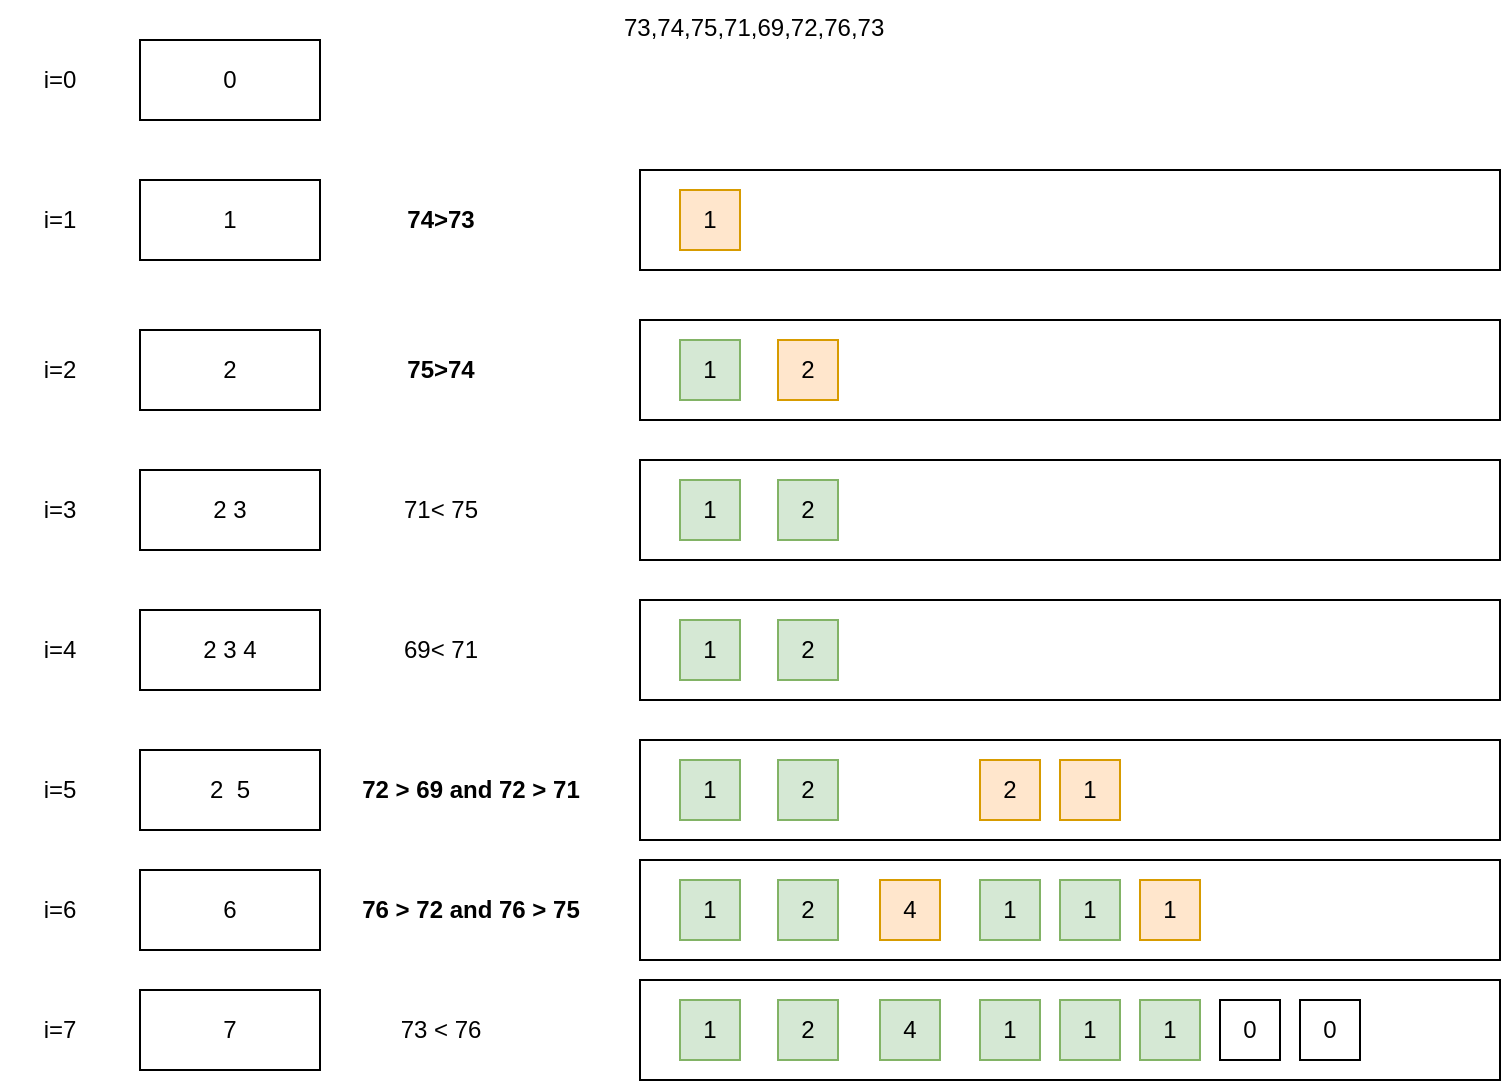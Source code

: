<mxfile version="24.0.7" type="device" pages="4">
  <diagram name="第 1 页" id="1npO-UUE9E84UUphJUcT">
    <mxGraphModel dx="1434" dy="738" grid="1" gridSize="10" guides="1" tooltips="1" connect="1" arrows="1" fold="1" page="1" pageScale="1" pageWidth="827" pageHeight="1169" math="0" shadow="0">
      <root>
        <mxCell id="0" />
        <mxCell id="1" parent="0" />
        <mxCell id="pXhk7eWfz6fIxP6V6oIK-1" value="0" style="rounded=0;whiteSpace=wrap;html=1;" vertex="1" parent="1">
          <mxGeometry x="80" y="150" width="90" height="40" as="geometry" />
        </mxCell>
        <mxCell id="pXhk7eWfz6fIxP6V6oIK-2" value="73,74,75,71,69,72,76,73" style="text;whiteSpace=wrap;" vertex="1" parent="1">
          <mxGeometry x="320" y="130" width="160" height="40" as="geometry" />
        </mxCell>
        <mxCell id="pXhk7eWfz6fIxP6V6oIK-3" value="1" style="rounded=0;whiteSpace=wrap;html=1;" vertex="1" parent="1">
          <mxGeometry x="80" y="220" width="90" height="40" as="geometry" />
        </mxCell>
        <mxCell id="pXhk7eWfz6fIxP6V6oIK-4" value="i=0" style="text;html=1;align=center;verticalAlign=middle;whiteSpace=wrap;rounded=0;" vertex="1" parent="1">
          <mxGeometry x="10" y="155" width="60" height="30" as="geometry" />
        </mxCell>
        <mxCell id="pXhk7eWfz6fIxP6V6oIK-5" value="i=1" style="text;html=1;align=center;verticalAlign=middle;whiteSpace=wrap;rounded=0;" vertex="1" parent="1">
          <mxGeometry x="10" y="225" width="60" height="30" as="geometry" />
        </mxCell>
        <mxCell id="pXhk7eWfz6fIxP6V6oIK-6" value="" style="rounded=0;whiteSpace=wrap;html=1;" vertex="1" parent="1">
          <mxGeometry x="330" y="215" width="430" height="50" as="geometry" />
        </mxCell>
        <mxCell id="pXhk7eWfz6fIxP6V6oIK-7" value="1" style="rounded=0;whiteSpace=wrap;html=1;strokeColor=#d79b00;fillColor=#ffe6cc;" vertex="1" parent="1">
          <mxGeometry x="350" y="225" width="30" height="30" as="geometry" />
        </mxCell>
        <mxCell id="pXhk7eWfz6fIxP6V6oIK-8" value="&lt;b&gt;74&amp;gt;73&lt;/b&gt;" style="text;html=1;align=center;verticalAlign=middle;resizable=0;points=[];autosize=1;strokeColor=none;fillColor=none;" vertex="1" parent="1">
          <mxGeometry x="200" y="225" width="60" height="30" as="geometry" />
        </mxCell>
        <mxCell id="pXhk7eWfz6fIxP6V6oIK-9" value="2" style="rounded=0;whiteSpace=wrap;html=1;" vertex="1" parent="1">
          <mxGeometry x="80" y="295" width="90" height="40" as="geometry" />
        </mxCell>
        <mxCell id="pXhk7eWfz6fIxP6V6oIK-10" value="i=2" style="text;html=1;align=center;verticalAlign=middle;whiteSpace=wrap;rounded=0;" vertex="1" parent="1">
          <mxGeometry x="10" y="300" width="60" height="30" as="geometry" />
        </mxCell>
        <mxCell id="pXhk7eWfz6fIxP6V6oIK-11" value="" style="rounded=0;whiteSpace=wrap;html=1;" vertex="1" parent="1">
          <mxGeometry x="330" y="290" width="430" height="50" as="geometry" />
        </mxCell>
        <mxCell id="pXhk7eWfz6fIxP6V6oIK-12" value="1" style="rounded=0;whiteSpace=wrap;html=1;fillColor=#d5e8d4;strokeColor=#82b366;" vertex="1" parent="1">
          <mxGeometry x="350" y="300" width="30" height="30" as="geometry" />
        </mxCell>
        <mxCell id="pXhk7eWfz6fIxP6V6oIK-13" value="&lt;b&gt;75&amp;gt;74&lt;/b&gt;" style="text;html=1;align=center;verticalAlign=middle;resizable=0;points=[];autosize=1;strokeColor=none;fillColor=none;" vertex="1" parent="1">
          <mxGeometry x="200" y="300" width="60" height="30" as="geometry" />
        </mxCell>
        <mxCell id="pXhk7eWfz6fIxP6V6oIK-14" value="2" style="rounded=0;whiteSpace=wrap;html=1;fillColor=#ffe6cc;strokeColor=#d79b00;" vertex="1" parent="1">
          <mxGeometry x="399" y="300" width="30" height="30" as="geometry" />
        </mxCell>
        <mxCell id="pXhk7eWfz6fIxP6V6oIK-15" value="2 3" style="rounded=0;whiteSpace=wrap;html=1;" vertex="1" parent="1">
          <mxGeometry x="80" y="365" width="90" height="40" as="geometry" />
        </mxCell>
        <mxCell id="pXhk7eWfz6fIxP6V6oIK-16" value="i=3" style="text;html=1;align=center;verticalAlign=middle;whiteSpace=wrap;rounded=0;" vertex="1" parent="1">
          <mxGeometry x="10" y="370" width="60" height="30" as="geometry" />
        </mxCell>
        <mxCell id="pXhk7eWfz6fIxP6V6oIK-17" value="" style="rounded=0;whiteSpace=wrap;html=1;" vertex="1" parent="1">
          <mxGeometry x="330" y="360" width="430" height="50" as="geometry" />
        </mxCell>
        <mxCell id="pXhk7eWfz6fIxP6V6oIK-18" value="1" style="rounded=0;whiteSpace=wrap;html=1;fillColor=#d5e8d4;strokeColor=#82b366;" vertex="1" parent="1">
          <mxGeometry x="350" y="370" width="30" height="30" as="geometry" />
        </mxCell>
        <mxCell id="pXhk7eWfz6fIxP6V6oIK-19" value="71&amp;lt; 75" style="text;html=1;align=center;verticalAlign=middle;resizable=0;points=[];autosize=1;strokeColor=none;fillColor=none;" vertex="1" parent="1">
          <mxGeometry x="200" y="370" width="60" height="30" as="geometry" />
        </mxCell>
        <mxCell id="pXhk7eWfz6fIxP6V6oIK-20" value="2" style="rounded=0;whiteSpace=wrap;html=1;fillColor=#d5e8d4;strokeColor=#82b366;" vertex="1" parent="1">
          <mxGeometry x="399" y="370" width="30" height="30" as="geometry" />
        </mxCell>
        <mxCell id="pXhk7eWfz6fIxP6V6oIK-21" value="2 3 4" style="rounded=0;whiteSpace=wrap;html=1;" vertex="1" parent="1">
          <mxGeometry x="80" y="435" width="90" height="40" as="geometry" />
        </mxCell>
        <mxCell id="pXhk7eWfz6fIxP6V6oIK-22" value="i=4" style="text;html=1;align=center;verticalAlign=middle;whiteSpace=wrap;rounded=0;" vertex="1" parent="1">
          <mxGeometry x="10" y="440" width="60" height="30" as="geometry" />
        </mxCell>
        <mxCell id="pXhk7eWfz6fIxP6V6oIK-23" value="" style="rounded=0;whiteSpace=wrap;html=1;" vertex="1" parent="1">
          <mxGeometry x="330" y="430" width="430" height="50" as="geometry" />
        </mxCell>
        <mxCell id="pXhk7eWfz6fIxP6V6oIK-24" value="1" style="rounded=0;whiteSpace=wrap;html=1;fillColor=#d5e8d4;strokeColor=#82b366;" vertex="1" parent="1">
          <mxGeometry x="350" y="440" width="30" height="30" as="geometry" />
        </mxCell>
        <mxCell id="pXhk7eWfz6fIxP6V6oIK-25" value="69&amp;lt; 71" style="text;html=1;align=center;verticalAlign=middle;resizable=0;points=[];autosize=1;strokeColor=none;fillColor=none;" vertex="1" parent="1">
          <mxGeometry x="200" y="440" width="60" height="30" as="geometry" />
        </mxCell>
        <mxCell id="pXhk7eWfz6fIxP6V6oIK-26" value="2" style="rounded=0;whiteSpace=wrap;html=1;fillColor=#d5e8d4;strokeColor=#82b366;" vertex="1" parent="1">
          <mxGeometry x="399" y="440" width="30" height="30" as="geometry" />
        </mxCell>
        <mxCell id="pXhk7eWfz6fIxP6V6oIK-27" value="2&amp;nbsp; 5" style="rounded=0;whiteSpace=wrap;html=1;" vertex="1" parent="1">
          <mxGeometry x="80" y="505" width="90" height="40" as="geometry" />
        </mxCell>
        <mxCell id="pXhk7eWfz6fIxP6V6oIK-28" value="i=5" style="text;html=1;align=center;verticalAlign=middle;whiteSpace=wrap;rounded=0;" vertex="1" parent="1">
          <mxGeometry x="10" y="510" width="60" height="30" as="geometry" />
        </mxCell>
        <mxCell id="pXhk7eWfz6fIxP6V6oIK-29" value="" style="rounded=0;whiteSpace=wrap;html=1;" vertex="1" parent="1">
          <mxGeometry x="330" y="500" width="430" height="50" as="geometry" />
        </mxCell>
        <mxCell id="pXhk7eWfz6fIxP6V6oIK-30" value="1" style="rounded=0;whiteSpace=wrap;html=1;fillColor=#d5e8d4;strokeColor=#82b366;" vertex="1" parent="1">
          <mxGeometry x="350" y="510" width="30" height="30" as="geometry" />
        </mxCell>
        <mxCell id="pXhk7eWfz6fIxP6V6oIK-31" value="&lt;b&gt;72 &amp;gt; 69 and 72 &amp;gt; 71&lt;/b&gt;" style="text;html=1;align=center;verticalAlign=middle;resizable=0;points=[];autosize=1;strokeColor=none;fillColor=none;" vertex="1" parent="1">
          <mxGeometry x="180" y="510" width="130" height="30" as="geometry" />
        </mxCell>
        <mxCell id="pXhk7eWfz6fIxP6V6oIK-32" value="2" style="rounded=0;whiteSpace=wrap;html=1;fillColor=#d5e8d4;strokeColor=#82b366;" vertex="1" parent="1">
          <mxGeometry x="399" y="510" width="30" height="30" as="geometry" />
        </mxCell>
        <mxCell id="pXhk7eWfz6fIxP6V6oIK-33" value="2" style="rounded=0;whiteSpace=wrap;html=1;fillColor=#ffe6cc;strokeColor=#d79b00;" vertex="1" parent="1">
          <mxGeometry x="500" y="510" width="30" height="30" as="geometry" />
        </mxCell>
        <mxCell id="pXhk7eWfz6fIxP6V6oIK-34" value="6" style="rounded=0;whiteSpace=wrap;html=1;" vertex="1" parent="1">
          <mxGeometry x="80" y="565" width="90" height="40" as="geometry" />
        </mxCell>
        <mxCell id="pXhk7eWfz6fIxP6V6oIK-35" value="i=6" style="text;html=1;align=center;verticalAlign=middle;whiteSpace=wrap;rounded=0;" vertex="1" parent="1">
          <mxGeometry x="10" y="570" width="60" height="30" as="geometry" />
        </mxCell>
        <mxCell id="pXhk7eWfz6fIxP6V6oIK-36" value="" style="rounded=0;whiteSpace=wrap;html=1;" vertex="1" parent="1">
          <mxGeometry x="330" y="560" width="430" height="50" as="geometry" />
        </mxCell>
        <mxCell id="pXhk7eWfz6fIxP6V6oIK-37" value="1" style="rounded=0;whiteSpace=wrap;html=1;fillColor=#d5e8d4;strokeColor=#82b366;" vertex="1" parent="1">
          <mxGeometry x="350" y="570" width="30" height="30" as="geometry" />
        </mxCell>
        <mxCell id="pXhk7eWfz6fIxP6V6oIK-38" value="&lt;b&gt;76 &amp;gt; 72 and 76 &amp;gt; 75&lt;/b&gt;" style="text;html=1;align=center;verticalAlign=middle;resizable=0;points=[];autosize=1;strokeColor=none;fillColor=none;" vertex="1" parent="1">
          <mxGeometry x="180" y="570" width="130" height="30" as="geometry" />
        </mxCell>
        <mxCell id="pXhk7eWfz6fIxP6V6oIK-39" value="2" style="rounded=0;whiteSpace=wrap;html=1;fillColor=#d5e8d4;strokeColor=#82b366;" vertex="1" parent="1">
          <mxGeometry x="399" y="570" width="30" height="30" as="geometry" />
        </mxCell>
        <mxCell id="pXhk7eWfz6fIxP6V6oIK-40" value="1" style="rounded=0;whiteSpace=wrap;html=1;fillColor=#d5e8d4;strokeColor=#82b366;" vertex="1" parent="1">
          <mxGeometry x="500" y="570" width="30" height="30" as="geometry" />
        </mxCell>
        <mxCell id="pXhk7eWfz6fIxP6V6oIK-43" value="1" style="rounded=0;whiteSpace=wrap;html=1;fillColor=#d5e8d4;strokeColor=#82b366;" vertex="1" parent="1">
          <mxGeometry x="540" y="570" width="30" height="30" as="geometry" />
        </mxCell>
        <mxCell id="pXhk7eWfz6fIxP6V6oIK-44" value="7" style="rounded=0;whiteSpace=wrap;html=1;" vertex="1" parent="1">
          <mxGeometry x="80" y="625" width="90" height="40" as="geometry" />
        </mxCell>
        <mxCell id="pXhk7eWfz6fIxP6V6oIK-45" value="i=7" style="text;html=1;align=center;verticalAlign=middle;whiteSpace=wrap;rounded=0;" vertex="1" parent="1">
          <mxGeometry x="10" y="630" width="60" height="30" as="geometry" />
        </mxCell>
        <mxCell id="pXhk7eWfz6fIxP6V6oIK-46" value="" style="rounded=0;whiteSpace=wrap;html=1;" vertex="1" parent="1">
          <mxGeometry x="330" y="620" width="430" height="50" as="geometry" />
        </mxCell>
        <mxCell id="pXhk7eWfz6fIxP6V6oIK-47" value="1" style="rounded=0;whiteSpace=wrap;html=1;fillColor=#d5e8d4;strokeColor=#82b366;" vertex="1" parent="1">
          <mxGeometry x="350" y="630" width="30" height="30" as="geometry" />
        </mxCell>
        <mxCell id="pXhk7eWfz6fIxP6V6oIK-48" value="73 &amp;lt; 76" style="text;html=1;align=center;verticalAlign=middle;resizable=0;points=[];autosize=1;strokeColor=none;fillColor=none;" vertex="1" parent="1">
          <mxGeometry x="200" y="630" width="60" height="30" as="geometry" />
        </mxCell>
        <mxCell id="pXhk7eWfz6fIxP6V6oIK-49" value="2" style="rounded=0;whiteSpace=wrap;html=1;fillColor=#d5e8d4;strokeColor=#82b366;" vertex="1" parent="1">
          <mxGeometry x="399" y="630" width="30" height="30" as="geometry" />
        </mxCell>
        <mxCell id="pXhk7eWfz6fIxP6V6oIK-50" value="1" style="rounded=0;whiteSpace=wrap;html=1;fillColor=#d5e8d4;strokeColor=#82b366;" vertex="1" parent="1">
          <mxGeometry x="500" y="630" width="30" height="30" as="geometry" />
        </mxCell>
        <mxCell id="pXhk7eWfz6fIxP6V6oIK-51" value="1" style="rounded=0;whiteSpace=wrap;html=1;fillColor=#d5e8d4;strokeColor=#82b366;" vertex="1" parent="1">
          <mxGeometry x="540" y="630" width="30" height="30" as="geometry" />
        </mxCell>
        <mxCell id="pXhk7eWfz6fIxP6V6oIK-55" value="4" style="rounded=0;whiteSpace=wrap;html=1;fillColor=#ffe6cc;strokeColor=#d79b00;" vertex="1" parent="1">
          <mxGeometry x="450" y="570" width="30" height="30" as="geometry" />
        </mxCell>
        <mxCell id="pXhk7eWfz6fIxP6V6oIK-56" value="1" style="rounded=0;whiteSpace=wrap;html=1;fillColor=#ffe6cc;strokeColor=#d79b00;" vertex="1" parent="1">
          <mxGeometry x="540" y="510" width="30" height="30" as="geometry" />
        </mxCell>
        <mxCell id="pXhk7eWfz6fIxP6V6oIK-57" value="1" style="rounded=0;whiteSpace=wrap;html=1;fillColor=#ffe6cc;strokeColor=#d79b00;" vertex="1" parent="1">
          <mxGeometry x="580" y="570" width="30" height="30" as="geometry" />
        </mxCell>
        <mxCell id="pXhk7eWfz6fIxP6V6oIK-58" value="4" style="rounded=0;whiteSpace=wrap;html=1;fillColor=#d5e8d4;strokeColor=#82b366;" vertex="1" parent="1">
          <mxGeometry x="450" y="630" width="30" height="30" as="geometry" />
        </mxCell>
        <mxCell id="pXhk7eWfz6fIxP6V6oIK-59" value="1" style="rounded=0;whiteSpace=wrap;html=1;fillColor=#d5e8d4;strokeColor=#82b366;" vertex="1" parent="1">
          <mxGeometry x="580" y="630" width="30" height="30" as="geometry" />
        </mxCell>
        <mxCell id="pXhk7eWfz6fIxP6V6oIK-60" value="0" style="rounded=0;whiteSpace=wrap;html=1;" vertex="1" parent="1">
          <mxGeometry x="620" y="630" width="30" height="30" as="geometry" />
        </mxCell>
        <mxCell id="pXhk7eWfz6fIxP6V6oIK-61" value="0" style="rounded=0;whiteSpace=wrap;html=1;" vertex="1" parent="1">
          <mxGeometry x="660" y="630" width="30" height="30" as="geometry" />
        </mxCell>
      </root>
    </mxGraphModel>
  </diagram>
  <diagram id="UtVsxa-9ibbc0FkFccrn" name="第 2 页">
    <mxGraphModel dx="1434" dy="738" grid="1" gridSize="10" guides="1" tooltips="1" connect="1" arrows="1" fold="1" page="1" pageScale="1" pageWidth="827" pageHeight="1169" math="0" shadow="0">
      <root>
        <mxCell id="0" />
        <mxCell id="1" parent="0" />
        <mxCell id="Ik0uYnmVQDTNwW5NJ2IZ-1" value="0" style="rounded=0;whiteSpace=wrap;html=1;" vertex="1" parent="1">
          <mxGeometry x="80" y="170" width="90" height="40" as="geometry" />
        </mxCell>
        <mxCell id="Ik0uYnmVQDTNwW5NJ2IZ-2" value="0,1,0,2,1,0,1,3,2,1,2,1" style="text;whiteSpace=wrap;" vertex="1" parent="1">
          <mxGeometry x="190" y="100" width="160" height="40" as="geometry" />
        </mxCell>
        <mxCell id="Ik0uYnmVQDTNwW5NJ2IZ-3" value="1" style="rounded=0;whiteSpace=wrap;html=1;" vertex="1" parent="1">
          <mxGeometry x="80" y="230" width="90" height="40" as="geometry" />
        </mxCell>
        <mxCell id="Ik0uYnmVQDTNwW5NJ2IZ-7" value="1 2" style="rounded=0;whiteSpace=wrap;html=1;" vertex="1" parent="1">
          <mxGeometry x="80" y="295" width="90" height="40" as="geometry" />
        </mxCell>
        <mxCell id="Ik0uYnmVQDTNwW5NJ2IZ-71" style="edgeStyle=orthogonalEdgeStyle;rounded=0;orthogonalLoop=1;jettySize=auto;html=1;exitX=1;exitY=0.5;exitDx=0;exitDy=0;entryX=0;entryY=0.5;entryDx=0;entryDy=0;" edge="1" parent="1" source="Ik0uYnmVQDTNwW5NJ2IZ-12" target="Ik0uYnmVQDTNwW5NJ2IZ-61">
          <mxGeometry relative="1" as="geometry" />
        </mxCell>
        <mxCell id="Ik0uYnmVQDTNwW5NJ2IZ-12" value="1 2 3" style="rounded=0;whiteSpace=wrap;html=1;fillColor=#ffe6cc;strokeColor=#d79b00;" vertex="1" parent="1">
          <mxGeometry x="80" y="365" width="90" height="40" as="geometry" />
        </mxCell>
        <mxCell id="Ik0uYnmVQDTNwW5NJ2IZ-72" style="edgeStyle=orthogonalEdgeStyle;rounded=0;orthogonalLoop=1;jettySize=auto;html=1;exitX=1;exitY=0.5;exitDx=0;exitDy=0;" edge="1" parent="1" source="Ik0uYnmVQDTNwW5NJ2IZ-17" target="Ik0uYnmVQDTNwW5NJ2IZ-62">
          <mxGeometry relative="1" as="geometry" />
        </mxCell>
        <mxCell id="Ik0uYnmVQDTNwW5NJ2IZ-17" value="4 5 6&amp;nbsp;" style="rounded=0;whiteSpace=wrap;html=1;fillColor=#ffe6cc;strokeColor=#d79b00;" vertex="1" parent="1">
          <mxGeometry x="80" y="435" width="90" height="40" as="geometry" />
        </mxCell>
        <mxCell id="Ik0uYnmVQDTNwW5NJ2IZ-74" style="edgeStyle=orthogonalEdgeStyle;rounded=0;orthogonalLoop=1;jettySize=auto;html=1;exitX=1;exitY=0.5;exitDx=0;exitDy=0;entryX=0;entryY=0.5;entryDx=0;entryDy=0;" edge="1" parent="1" source="Ik0uYnmVQDTNwW5NJ2IZ-22" target="Ik0uYnmVQDTNwW5NJ2IZ-64">
          <mxGeometry relative="1" as="geometry" />
        </mxCell>
        <mxCell id="Ik0uYnmVQDTNwW5NJ2IZ-22" value="4 5 7&amp;nbsp;" style="rounded=0;whiteSpace=wrap;html=1;fillColor=#ffe6cc;strokeColor=#d79b00;" vertex="1" parent="1">
          <mxGeometry x="80" y="505" width="90" height="40" as="geometry" />
        </mxCell>
        <mxCell id="Ik0uYnmVQDTNwW5NJ2IZ-28" value="8" style="rounded=0;whiteSpace=wrap;html=1;" vertex="1" parent="1">
          <mxGeometry x="80" y="565" width="90" height="40" as="geometry" />
        </mxCell>
        <mxCell id="Ik0uYnmVQDTNwW5NJ2IZ-49" value="0" style="text;html=1;align=center;verticalAlign=middle;whiteSpace=wrap;rounded=0;strokeColor=default;" vertex="1" parent="1">
          <mxGeometry x="414" y="170" width="60" height="30" as="geometry" />
        </mxCell>
        <mxCell id="Ik0uYnmVQDTNwW5NJ2IZ-50" value="0" style="text;html=1;align=center;verticalAlign=middle;whiteSpace=wrap;rounded=0;strokeColor=default;" vertex="1" parent="1">
          <mxGeometry x="414" y="235" width="60" height="30" as="geometry" />
        </mxCell>
        <mxCell id="Ik0uYnmVQDTNwW5NJ2IZ-51" value="0" style="text;html=1;align=center;verticalAlign=middle;whiteSpace=wrap;rounded=0;" vertex="1" parent="1">
          <mxGeometry x="10" y="175" width="60" height="30" as="geometry" />
        </mxCell>
        <mxCell id="Ik0uYnmVQDTNwW5NJ2IZ-52" value="1" style="text;html=1;align=center;verticalAlign=middle;whiteSpace=wrap;rounded=0;" vertex="1" parent="1">
          <mxGeometry x="10" y="235" width="60" height="30" as="geometry" />
        </mxCell>
        <mxCell id="Ik0uYnmVQDTNwW5NJ2IZ-53" value="2" style="text;html=1;align=center;verticalAlign=middle;whiteSpace=wrap;rounded=0;" vertex="1" parent="1">
          <mxGeometry x="10" y="300" width="60" height="30" as="geometry" />
        </mxCell>
        <mxCell id="Ik0uYnmVQDTNwW5NJ2IZ-54" value="3" style="text;html=1;align=center;verticalAlign=middle;whiteSpace=wrap;rounded=0;" vertex="1" parent="1">
          <mxGeometry x="10" y="370" width="60" height="30" as="geometry" />
        </mxCell>
        <mxCell id="Ik0uYnmVQDTNwW5NJ2IZ-55" value="4-7" style="text;html=1;align=center;verticalAlign=middle;whiteSpace=wrap;rounded=0;" vertex="1" parent="1">
          <mxGeometry x="10" y="440" width="60" height="30" as="geometry" />
        </mxCell>
        <mxCell id="Ik0uYnmVQDTNwW5NJ2IZ-56" value="8" style="text;html=1;align=center;verticalAlign=middle;whiteSpace=wrap;rounded=0;" vertex="1" parent="1">
          <mxGeometry x="10" y="510" width="60" height="30" as="geometry" />
        </mxCell>
        <mxCell id="Ik0uYnmVQDTNwW5NJ2IZ-57" value="9-10" style="text;html=1;align=center;verticalAlign=middle;whiteSpace=wrap;rounded=0;" vertex="1" parent="1">
          <mxGeometry x="10" y="570" width="60" height="30" as="geometry" />
        </mxCell>
        <mxCell id="Ik0uYnmVQDTNwW5NJ2IZ-58" value="11" style="text;html=1;align=center;verticalAlign=middle;whiteSpace=wrap;rounded=0;" vertex="1" parent="1">
          <mxGeometry x="10" y="630" width="60" height="30" as="geometry" />
        </mxCell>
        <mxCell id="Ik0uYnmVQDTNwW5NJ2IZ-59" value="1" style="text;html=1;align=center;verticalAlign=middle;whiteSpace=wrap;rounded=0;strokeColor=default;" vertex="1" parent="1">
          <mxGeometry x="414" y="370" width="60" height="30" as="geometry" />
        </mxCell>
        <mxCell id="Ik0uYnmVQDTNwW5NJ2IZ-61" value="4" style="rounded=0;whiteSpace=wrap;html=1;fillColor=#d5e8d4;strokeColor=#82b366;" vertex="1" parent="1">
          <mxGeometry x="200" y="365" width="90" height="40" as="geometry" />
        </mxCell>
        <mxCell id="Ik0uYnmVQDTNwW5NJ2IZ-62" value="4 5 7" style="rounded=0;whiteSpace=wrap;html=1;fillColor=#d5e8d4;strokeColor=#82b366;" vertex="1" parent="1">
          <mxGeometry x="200" y="435" width="90" height="40" as="geometry" />
        </mxCell>
        <mxCell id="Ik0uYnmVQDTNwW5NJ2IZ-63" value="2" style="text;html=1;align=center;verticalAlign=middle;whiteSpace=wrap;rounded=0;strokeColor=default;" vertex="1" parent="1">
          <mxGeometry x="414" y="440" width="60" height="30" as="geometry" />
        </mxCell>
        <mxCell id="Ik0uYnmVQDTNwW5NJ2IZ-64" value="8&amp;nbsp;" style="rounded=0;whiteSpace=wrap;html=1;fillColor=#d5e8d4;strokeColor=#82b366;" vertex="1" parent="1">
          <mxGeometry x="200" y="505" width="90" height="40" as="geometry" />
        </mxCell>
        <mxCell id="Ik0uYnmVQDTNwW5NJ2IZ-65" value="2 + 3 = 5" style="text;html=1;align=center;verticalAlign=middle;whiteSpace=wrap;rounded=0;strokeColor=default;" vertex="1" parent="1">
          <mxGeometry x="414" y="510" width="60" height="30" as="geometry" />
        </mxCell>
        <mxCell id="Ik0uYnmVQDTNwW5NJ2IZ-66" value="8 9 10" style="rounded=0;whiteSpace=wrap;html=1;" vertex="1" parent="1">
          <mxGeometry x="200" y="565" width="90" height="40" as="geometry" />
        </mxCell>
        <mxCell id="Ik0uYnmVQDTNwW5NJ2IZ-67" value="8 11" style="rounded=0;whiteSpace=wrap;html=1;fillColor=#d5e8d4;strokeColor=#82b366;" vertex="1" parent="1">
          <mxGeometry x="200" y="625" width="90" height="40" as="geometry" />
        </mxCell>
        <mxCell id="Ik0uYnmVQDTNwW5NJ2IZ-73" style="edgeStyle=orthogonalEdgeStyle;rounded=0;orthogonalLoop=1;jettySize=auto;html=1;exitX=1;exitY=0.5;exitDx=0;exitDy=0;entryX=0;entryY=0.5;entryDx=0;entryDy=0;" edge="1" parent="1" source="Ik0uYnmVQDTNwW5NJ2IZ-68" target="Ik0uYnmVQDTNwW5NJ2IZ-67">
          <mxGeometry relative="1" as="geometry" />
        </mxCell>
        <mxCell id="Ik0uYnmVQDTNwW5NJ2IZ-68" value="8 9 10" style="rounded=0;whiteSpace=wrap;html=1;fillColor=#ffe6cc;strokeColor=#d79b00;" vertex="1" parent="1">
          <mxGeometry x="80" y="625" width="90" height="40" as="geometry" />
        </mxCell>
        <mxCell id="Ik0uYnmVQDTNwW5NJ2IZ-69" value="5 + 1 = 6" style="text;html=1;align=center;verticalAlign=middle;whiteSpace=wrap;rounded=0;strokeColor=default;" vertex="1" parent="1">
          <mxGeometry x="410" y="630" width="60" height="30" as="geometry" />
        </mxCell>
      </root>
    </mxGraphModel>
  </diagram>
  <diagram id="Sb-EFnotdgNOWWrd1-3M" name="第 3 页">
    <mxGraphModel dx="1434" dy="738" grid="0" gridSize="10" guides="1" tooltips="1" connect="1" arrows="1" fold="1" page="1" pageScale="1" pageWidth="827" pageHeight="1169" math="0" shadow="0">
      <root>
        <mxCell id="0" />
        <mxCell id="1" parent="0" />
        <mxCell id="FHVIuH1MUzebKuS1BNMv-1" value="&lt;font style=&quot;font-size: 24px;&quot;&gt;sliding window&lt;/font&gt;" style="text;html=1;align=center;verticalAlign=middle;whiteSpace=wrap;rounded=0;" vertex="1" parent="1">
          <mxGeometry x="264" y="141" width="210" height="37" as="geometry" />
        </mxCell>
        <mxCell id="vxkVM9zz_AKNJ-ZE24yR-2" value="1,3,-1,-3,5,3,6,7" style="text;whiteSpace=wrap;fontSize=16;" vertex="1" parent="1">
          <mxGeometry x="293" y="216" width="160" height="40" as="geometry" />
        </mxCell>
        <mxCell id="vxkVM9zz_AKNJ-ZE24yR-48" value="3" style="rounded=0;whiteSpace=wrap;html=1;" vertex="1" parent="1">
          <mxGeometry x="694" y="294" width="50" height="40" as="geometry" />
        </mxCell>
        <mxCell id="vxkVM9zz_AKNJ-ZE24yR-95" value="3" style="rounded=0;whiteSpace=wrap;html=1;" vertex="1" parent="1">
          <mxGeometry x="694" y="344" width="50" height="40" as="geometry" />
        </mxCell>
        <mxCell id="vxkVM9zz_AKNJ-ZE24yR-97" value="5" style="rounded=0;whiteSpace=wrap;html=1;" vertex="1" parent="1">
          <mxGeometry x="694" y="394" width="50" height="40" as="geometry" />
        </mxCell>
        <mxCell id="vxkVM9zz_AKNJ-ZE24yR-98" value="5" style="rounded=0;whiteSpace=wrap;html=1;" vertex="1" parent="1">
          <mxGeometry x="694" y="434" width="50" height="40" as="geometry" />
        </mxCell>
        <mxCell id="vxkVM9zz_AKNJ-ZE24yR-99" value="6" style="rounded=0;whiteSpace=wrap;html=1;" vertex="1" parent="1">
          <mxGeometry x="694" y="484" width="50" height="40" as="geometry" />
        </mxCell>
        <mxCell id="vxkVM9zz_AKNJ-ZE24yR-100" value="7" style="rounded=0;whiteSpace=wrap;html=1;" vertex="1" parent="1">
          <mxGeometry x="694" y="534" width="50" height="40" as="geometry" />
        </mxCell>
        <mxCell id="vxkVM9zz_AKNJ-ZE24yR-40" value="1" style="rounded=0;whiteSpace=wrap;html=1;container=0;fillColor=#ffe6cc;strokeColor=#d79b00;" vertex="1" parent="1">
          <mxGeometry x="194" y="299" width="40" height="30" as="geometry" />
        </mxCell>
        <mxCell id="vxkVM9zz_AKNJ-ZE24yR-41" value="3" style="rounded=0;whiteSpace=wrap;html=1;container=0;fillColor=#ffe6cc;strokeColor=#d79b00;" vertex="1" parent="1">
          <mxGeometry x="254" y="299" width="41" height="30" as="geometry" />
        </mxCell>
        <mxCell id="vxkVM9zz_AKNJ-ZE24yR-42" value="-1" style="rounded=0;whiteSpace=wrap;html=1;container=0;fillColor=#ffe6cc;strokeColor=#d79b00;" vertex="1" parent="1">
          <mxGeometry x="314" y="299" width="40" height="30" as="geometry" />
        </mxCell>
        <mxCell id="vxkVM9zz_AKNJ-ZE24yR-43" value="-3" style="rounded=0;whiteSpace=wrap;html=1;container=0;" vertex="1" parent="1">
          <mxGeometry x="374" y="299" width="40" height="30" as="geometry" />
        </mxCell>
        <mxCell id="vxkVM9zz_AKNJ-ZE24yR-44" value="5" style="rounded=0;whiteSpace=wrap;html=1;container=0;" vertex="1" parent="1">
          <mxGeometry x="424" y="299" width="40" height="30" as="geometry" />
        </mxCell>
        <mxCell id="vxkVM9zz_AKNJ-ZE24yR-45" value="3" style="rounded=0;whiteSpace=wrap;html=1;container=0;" vertex="1" parent="1">
          <mxGeometry x="474" y="299" width="40" height="30" as="geometry" />
        </mxCell>
        <mxCell id="vxkVM9zz_AKNJ-ZE24yR-46" value="6" style="rounded=0;whiteSpace=wrap;html=1;container=0;" vertex="1" parent="1">
          <mxGeometry x="524" y="299" width="40" height="30" as="geometry" />
        </mxCell>
        <mxCell id="vxkVM9zz_AKNJ-ZE24yR-47" value="7" style="rounded=0;whiteSpace=wrap;html=1;container=0;" vertex="1" parent="1">
          <mxGeometry x="574" y="299" width="40" height="30" as="geometry" />
        </mxCell>
        <mxCell id="vxkVM9zz_AKNJ-ZE24yR-51" value="1" style="rounded=0;whiteSpace=wrap;html=1;container=0;fillColor=#d5e8d4;strokeColor=#82b366;" vertex="1" parent="1">
          <mxGeometry x="194" y="349" width="40" height="30" as="geometry" />
        </mxCell>
        <mxCell id="vxkVM9zz_AKNJ-ZE24yR-52" value="3" style="rounded=0;whiteSpace=wrap;html=1;container=0;fillColor=#ffe6cc;strokeColor=#d79b00;" vertex="1" parent="1">
          <mxGeometry x="254" y="349" width="41" height="30" as="geometry" />
        </mxCell>
        <mxCell id="vxkVM9zz_AKNJ-ZE24yR-53" value="-1" style="rounded=0;whiteSpace=wrap;html=1;container=0;fillColor=#ffe6cc;strokeColor=#d79b00;" vertex="1" parent="1">
          <mxGeometry x="314" y="349" width="40" height="30" as="geometry" />
        </mxCell>
        <mxCell id="vxkVM9zz_AKNJ-ZE24yR-54" value="-3" style="rounded=0;whiteSpace=wrap;html=1;container=0;fillColor=#ffe6cc;strokeColor=#d79b00;" vertex="1" parent="1">
          <mxGeometry x="374" y="349" width="40" height="30" as="geometry" />
        </mxCell>
        <mxCell id="vxkVM9zz_AKNJ-ZE24yR-55" value="5" style="rounded=0;whiteSpace=wrap;html=1;container=0;" vertex="1" parent="1">
          <mxGeometry x="424" y="349" width="40" height="30" as="geometry" />
        </mxCell>
        <mxCell id="vxkVM9zz_AKNJ-ZE24yR-56" value="3" style="rounded=0;whiteSpace=wrap;html=1;container=0;" vertex="1" parent="1">
          <mxGeometry x="474" y="349" width="40" height="30" as="geometry" />
        </mxCell>
        <mxCell id="vxkVM9zz_AKNJ-ZE24yR-57" value="6" style="rounded=0;whiteSpace=wrap;html=1;container=0;" vertex="1" parent="1">
          <mxGeometry x="524" y="349" width="40" height="30" as="geometry" />
        </mxCell>
        <mxCell id="vxkVM9zz_AKNJ-ZE24yR-58" value="7" style="rounded=0;whiteSpace=wrap;html=1;container=0;" vertex="1" parent="1">
          <mxGeometry x="574" y="349" width="40" height="30" as="geometry" />
        </mxCell>
        <mxCell id="vxkVM9zz_AKNJ-ZE24yR-60" value="1" style="rounded=0;whiteSpace=wrap;html=1;container=0;fillColor=#d5e8d4;strokeColor=#82b366;" vertex="1" parent="1">
          <mxGeometry x="194" y="399" width="40" height="30" as="geometry" />
        </mxCell>
        <mxCell id="vxkVM9zz_AKNJ-ZE24yR-61" value="3" style="rounded=0;whiteSpace=wrap;html=1;container=0;fillColor=#d5e8d4;strokeColor=#82b366;" vertex="1" parent="1">
          <mxGeometry x="254" y="399" width="41" height="30" as="geometry" />
        </mxCell>
        <mxCell id="vxkVM9zz_AKNJ-ZE24yR-62" value="-1" style="rounded=0;whiteSpace=wrap;html=1;container=0;fillColor=#ffe6cc;strokeColor=#d79b00;" vertex="1" parent="1">
          <mxGeometry x="314" y="399" width="40" height="30" as="geometry" />
        </mxCell>
        <mxCell id="vxkVM9zz_AKNJ-ZE24yR-63" value="-3" style="rounded=0;whiteSpace=wrap;html=1;container=0;fillColor=#ffe6cc;strokeColor=#d79b00;" vertex="1" parent="1">
          <mxGeometry x="374" y="399" width="40" height="30" as="geometry" />
        </mxCell>
        <mxCell id="vxkVM9zz_AKNJ-ZE24yR-64" value="5" style="rounded=0;whiteSpace=wrap;html=1;container=0;fillColor=#ffe6cc;strokeColor=#d79b00;" vertex="1" parent="1">
          <mxGeometry x="424" y="399" width="40" height="30" as="geometry" />
        </mxCell>
        <mxCell id="vxkVM9zz_AKNJ-ZE24yR-65" value="3" style="rounded=0;whiteSpace=wrap;html=1;container=0;" vertex="1" parent="1">
          <mxGeometry x="474" y="399" width="40" height="30" as="geometry" />
        </mxCell>
        <mxCell id="vxkVM9zz_AKNJ-ZE24yR-66" value="6" style="rounded=0;whiteSpace=wrap;html=1;container=0;" vertex="1" parent="1">
          <mxGeometry x="524" y="399" width="40" height="30" as="geometry" />
        </mxCell>
        <mxCell id="vxkVM9zz_AKNJ-ZE24yR-67" value="7" style="rounded=0;whiteSpace=wrap;html=1;container=0;" vertex="1" parent="1">
          <mxGeometry x="574" y="399" width="40" height="30" as="geometry" />
        </mxCell>
        <mxCell id="vxkVM9zz_AKNJ-ZE24yR-69" value="1" style="rounded=0;whiteSpace=wrap;html=1;container=0;fillColor=#d5e8d4;strokeColor=#82b366;" vertex="1" parent="1">
          <mxGeometry x="194" y="439" width="40" height="30" as="geometry" />
        </mxCell>
        <mxCell id="vxkVM9zz_AKNJ-ZE24yR-70" value="3" style="rounded=0;whiteSpace=wrap;html=1;container=0;fillColor=#d5e8d4;strokeColor=#82b366;" vertex="1" parent="1">
          <mxGeometry x="254" y="439" width="41" height="30" as="geometry" />
        </mxCell>
        <mxCell id="vxkVM9zz_AKNJ-ZE24yR-71" value="-1" style="rounded=0;whiteSpace=wrap;html=1;container=0;fillColor=#d5e8d4;strokeColor=#82b366;" vertex="1" parent="1">
          <mxGeometry x="314" y="439" width="40" height="30" as="geometry" />
        </mxCell>
        <mxCell id="vxkVM9zz_AKNJ-ZE24yR-72" value="-3" style="rounded=0;whiteSpace=wrap;html=1;container=0;fillColor=#ffe6cc;strokeColor=#d79b00;" vertex="1" parent="1">
          <mxGeometry x="374" y="439" width="40" height="30" as="geometry" />
        </mxCell>
        <mxCell id="vxkVM9zz_AKNJ-ZE24yR-73" value="5" style="rounded=0;whiteSpace=wrap;html=1;container=0;fillColor=#ffe6cc;strokeColor=#d79b00;" vertex="1" parent="1">
          <mxGeometry x="424" y="439" width="40" height="30" as="geometry" />
        </mxCell>
        <mxCell id="vxkVM9zz_AKNJ-ZE24yR-74" value="3" style="rounded=0;whiteSpace=wrap;html=1;container=0;fillColor=#ffe6cc;strokeColor=#d79b00;" vertex="1" parent="1">
          <mxGeometry x="474" y="439" width="40" height="30" as="geometry" />
        </mxCell>
        <mxCell id="vxkVM9zz_AKNJ-ZE24yR-75" value="6" style="rounded=0;whiteSpace=wrap;html=1;container=0;" vertex="1" parent="1">
          <mxGeometry x="524" y="439" width="40" height="30" as="geometry" />
        </mxCell>
        <mxCell id="vxkVM9zz_AKNJ-ZE24yR-76" value="7" style="rounded=0;whiteSpace=wrap;html=1;container=0;" vertex="1" parent="1">
          <mxGeometry x="574" y="439" width="40" height="30" as="geometry" />
        </mxCell>
        <mxCell id="vxkVM9zz_AKNJ-ZE24yR-78" value="1" style="rounded=0;whiteSpace=wrap;html=1;container=0;fillColor=#d5e8d4;strokeColor=#82b366;" vertex="1" parent="1">
          <mxGeometry x="194" y="489" width="40" height="30" as="geometry" />
        </mxCell>
        <mxCell id="vxkVM9zz_AKNJ-ZE24yR-79" value="3" style="rounded=0;whiteSpace=wrap;html=1;container=0;fillColor=#d5e8d4;strokeColor=#82b366;" vertex="1" parent="1">
          <mxGeometry x="254" y="489" width="41" height="30" as="geometry" />
        </mxCell>
        <mxCell id="vxkVM9zz_AKNJ-ZE24yR-80" value="-1" style="rounded=0;whiteSpace=wrap;html=1;container=0;fillColor=#d5e8d4;strokeColor=#82b366;" vertex="1" parent="1">
          <mxGeometry x="314" y="489" width="40" height="30" as="geometry" />
        </mxCell>
        <mxCell id="vxkVM9zz_AKNJ-ZE24yR-81" value="-3" style="rounded=0;whiteSpace=wrap;html=1;container=0;fillColor=#d5e8d4;strokeColor=#82b366;" vertex="1" parent="1">
          <mxGeometry x="374" y="489" width="40" height="30" as="geometry" />
        </mxCell>
        <mxCell id="vxkVM9zz_AKNJ-ZE24yR-82" value="5" style="rounded=0;whiteSpace=wrap;html=1;container=0;fillColor=#ffe6cc;strokeColor=#d79b00;" vertex="1" parent="1">
          <mxGeometry x="424" y="489" width="40" height="30" as="geometry" />
        </mxCell>
        <mxCell id="vxkVM9zz_AKNJ-ZE24yR-83" value="3" style="rounded=0;whiteSpace=wrap;html=1;container=0;fillColor=#ffe6cc;strokeColor=#d79b00;" vertex="1" parent="1">
          <mxGeometry x="474" y="489" width="40" height="30" as="geometry" />
        </mxCell>
        <mxCell id="vxkVM9zz_AKNJ-ZE24yR-84" value="6" style="rounded=0;whiteSpace=wrap;html=1;container=0;fillColor=#ffe6cc;strokeColor=#d79b00;" vertex="1" parent="1">
          <mxGeometry x="524" y="489" width="40" height="30" as="geometry" />
        </mxCell>
        <mxCell id="vxkVM9zz_AKNJ-ZE24yR-85" value="7" style="rounded=0;whiteSpace=wrap;html=1;container=0;" vertex="1" parent="1">
          <mxGeometry x="574" y="489" width="40" height="30" as="geometry" />
        </mxCell>
        <mxCell id="vxkVM9zz_AKNJ-ZE24yR-87" value="1" style="rounded=0;whiteSpace=wrap;html=1;container=0;fillColor=#d5e8d4;strokeColor=#82b366;" vertex="1" parent="1">
          <mxGeometry x="194" y="539" width="40" height="30" as="geometry" />
        </mxCell>
        <mxCell id="vxkVM9zz_AKNJ-ZE24yR-88" value="3" style="rounded=0;whiteSpace=wrap;html=1;container=0;fillColor=#d5e8d4;strokeColor=#82b366;" vertex="1" parent="1">
          <mxGeometry x="254" y="539" width="41" height="30" as="geometry" />
        </mxCell>
        <mxCell id="vxkVM9zz_AKNJ-ZE24yR-89" value="-1" style="rounded=0;whiteSpace=wrap;html=1;container=0;fillColor=#d5e8d4;strokeColor=#82b366;" vertex="1" parent="1">
          <mxGeometry x="314" y="539" width="40" height="30" as="geometry" />
        </mxCell>
        <mxCell id="vxkVM9zz_AKNJ-ZE24yR-90" value="-3" style="rounded=0;whiteSpace=wrap;html=1;container=0;fillColor=#d5e8d4;strokeColor=#82b366;" vertex="1" parent="1">
          <mxGeometry x="374" y="539" width="40" height="30" as="geometry" />
        </mxCell>
        <mxCell id="vxkVM9zz_AKNJ-ZE24yR-91" value="5" style="rounded=0;whiteSpace=wrap;html=1;container=0;fillColor=#d5e8d4;strokeColor=#82b366;" vertex="1" parent="1">
          <mxGeometry x="424" y="539" width="40" height="30" as="geometry" />
        </mxCell>
        <mxCell id="vxkVM9zz_AKNJ-ZE24yR-92" value="3" style="rounded=0;whiteSpace=wrap;html=1;container=0;fillColor=#ffe6cc;strokeColor=#d79b00;" vertex="1" parent="1">
          <mxGeometry x="474" y="539" width="40" height="30" as="geometry" />
        </mxCell>
        <mxCell id="vxkVM9zz_AKNJ-ZE24yR-93" value="6" style="rounded=0;whiteSpace=wrap;html=1;container=0;fillColor=#ffe6cc;strokeColor=#d79b00;" vertex="1" parent="1">
          <mxGeometry x="524" y="539" width="40" height="30" as="geometry" />
        </mxCell>
        <mxCell id="vxkVM9zz_AKNJ-ZE24yR-94" value="7" style="rounded=0;whiteSpace=wrap;html=1;container=0;fillColor=#ffe6cc;strokeColor=#d79b00;" vertex="1" parent="1">
          <mxGeometry x="574" y="539" width="40" height="30" as="geometry" />
        </mxCell>
        <mxCell id="vxkVM9zz_AKNJ-ZE24yR-106" value="3&amp;nbsp; -1" style="rounded=0;whiteSpace=wrap;html=1;" vertex="1" parent="1">
          <mxGeometry x="42" y="303" width="98" height="26" as="geometry" />
        </mxCell>
        <mxCell id="vxkVM9zz_AKNJ-ZE24yR-107" value="3&amp;nbsp; -1&amp;nbsp; -3" style="rounded=0;whiteSpace=wrap;html=1;" vertex="1" parent="1">
          <mxGeometry x="42" y="351" width="98" height="26" as="geometry" />
        </mxCell>
        <mxCell id="vxkVM9zz_AKNJ-ZE24yR-108" value="5" style="rounded=0;whiteSpace=wrap;html=1;" vertex="1" parent="1">
          <mxGeometry x="42" y="399" width="98" height="26" as="geometry" />
        </mxCell>
        <mxCell id="vxkVM9zz_AKNJ-ZE24yR-109" value="5 3" style="rounded=0;whiteSpace=wrap;html=1;" vertex="1" parent="1">
          <mxGeometry x="44" y="441" width="98" height="26" as="geometry" />
        </mxCell>
        <mxCell id="vxkVM9zz_AKNJ-ZE24yR-110" value="6" style="rounded=0;whiteSpace=wrap;html=1;" vertex="1" parent="1">
          <mxGeometry x="42" y="491" width="98" height="26" as="geometry" />
        </mxCell>
        <mxCell id="vxkVM9zz_AKNJ-ZE24yR-111" value="7" style="rounded=0;whiteSpace=wrap;html=1;" vertex="1" parent="1">
          <mxGeometry x="42" y="541" width="98" height="26" as="geometry" />
        </mxCell>
        <mxCell id="vxkVM9zz_AKNJ-ZE24yR-112" value="Deque stat" style="text;html=1;align=center;verticalAlign=middle;whiteSpace=wrap;rounded=0;" vertex="1" parent="1">
          <mxGeometry x="52" y="251" width="73" height="30" as="geometry" />
        </mxCell>
      </root>
    </mxGraphModel>
  </diagram>
  <diagram id="UoQWqwYnSmQQMpvgpTwX" name="第 4 页">
    <mxGraphModel dx="1434" dy="738" grid="0" gridSize="10" guides="1" tooltips="1" connect="1" arrows="1" fold="1" page="1" pageScale="1" pageWidth="827" pageHeight="1169" math="0" shadow="0">
      <root>
        <mxCell id="0" />
        <mxCell id="1" parent="0" />
        <mxCell id="IhSx095gWgAfBCHf0G4V-1" value="&lt;font style=&quot;font-size: 24px;&quot;&gt;sliding window&lt;/font&gt;" style="text;html=1;align=center;verticalAlign=middle;whiteSpace=wrap;rounded=0;" vertex="1" parent="1">
          <mxGeometry x="262" y="121" width="210" height="37" as="geometry" />
        </mxCell>
        <mxCell id="IhSx095gWgAfBCHf0G4V-2" value="1,-3,5,1,-2,3" style="text;whiteSpace=wrap;fontSize=16;" vertex="1" parent="1">
          <mxGeometry x="298" y="168" width="160" height="40" as="geometry" />
        </mxCell>
        <mxCell id="IhSx095gWgAfBCHf0G4V-3" value="1" style="rounded=0;whiteSpace=wrap;html=1;" vertex="1" parent="1">
          <mxGeometry x="694" y="294" width="50" height="40" as="geometry" />
        </mxCell>
        <mxCell id="IhSx095gWgAfBCHf0G4V-4" value="1" style="rounded=0;whiteSpace=wrap;html=1;" vertex="1" parent="1">
          <mxGeometry x="694" y="344" width="50" height="40" as="geometry" />
        </mxCell>
        <mxCell id="IhSx095gWgAfBCHf0G4V-5" value="5" style="rounded=0;whiteSpace=wrap;html=1;" vertex="1" parent="1">
          <mxGeometry x="694" y="394" width="50" height="40" as="geometry" />
        </mxCell>
        <mxCell id="IhSx095gWgAfBCHf0G4V-6" value="5" style="rounded=0;whiteSpace=wrap;html=1;" vertex="1" parent="1">
          <mxGeometry x="694" y="434" width="50" height="40" as="geometry" />
        </mxCell>
        <mxCell id="IhSx095gWgAfBCHf0G4V-7" value="6" style="rounded=0;whiteSpace=wrap;html=1;" vertex="1" parent="1">
          <mxGeometry x="694" y="484" width="50" height="40" as="geometry" />
        </mxCell>
        <mxCell id="IhSx095gWgAfBCHf0G4V-8" value="7" style="rounded=0;whiteSpace=wrap;html=1;" vertex="1" parent="1">
          <mxGeometry x="694" y="534" width="50" height="40" as="geometry" />
        </mxCell>
        <mxCell id="IhSx095gWgAfBCHf0G4V-9" value="1" style="rounded=0;whiteSpace=wrap;html=1;container=0;fillColor=#ffe6cc;strokeColor=#d79b00;" vertex="1" parent="1">
          <mxGeometry x="194" y="299" width="40" height="30" as="geometry" />
        </mxCell>
        <mxCell id="IhSx095gWgAfBCHf0G4V-10" value="-2" style="rounded=0;whiteSpace=wrap;html=1;container=0;" vertex="1" parent="1">
          <mxGeometry x="254" y="299" width="41" height="30" as="geometry" />
        </mxCell>
        <mxCell id="IhSx095gWgAfBCHf0G4V-11" value="3" style="rounded=0;whiteSpace=wrap;html=1;container=0;" vertex="1" parent="1">
          <mxGeometry x="314" y="299" width="40" height="30" as="geometry" />
        </mxCell>
        <mxCell id="IhSx095gWgAfBCHf0G4V-12" value="4" style="rounded=0;whiteSpace=wrap;html=1;container=0;" vertex="1" parent="1">
          <mxGeometry x="374" y="299" width="40" height="30" as="geometry" />
        </mxCell>
        <mxCell id="IhSx095gWgAfBCHf0G4V-13" value="2" style="rounded=0;whiteSpace=wrap;html=1;container=0;" vertex="1" parent="1">
          <mxGeometry x="424" y="299" width="40" height="30" as="geometry" />
        </mxCell>
        <mxCell id="IhSx095gWgAfBCHf0G4V-14" value="5" style="rounded=0;whiteSpace=wrap;html=1;container=0;" vertex="1" parent="1">
          <mxGeometry x="474" y="299" width="40" height="30" as="geometry" />
        </mxCell>
        <mxCell id="IhSx095gWgAfBCHf0G4V-17" value="1" style="rounded=0;whiteSpace=wrap;html=1;container=0;fillColor=#d5e8d4;strokeColor=#82b366;" vertex="1" parent="1">
          <mxGeometry x="194" y="349" width="40" height="30" as="geometry" />
        </mxCell>
        <mxCell id="IhSx095gWgAfBCHf0G4V-18" value="-2" style="rounded=0;whiteSpace=wrap;html=1;container=0;fillColor=#ffe6cc;strokeColor=#d79b00;" vertex="1" parent="1">
          <mxGeometry x="254" y="349" width="41" height="30" as="geometry" />
        </mxCell>
        <mxCell id="IhSx095gWgAfBCHf0G4V-19" value="3" style="rounded=0;whiteSpace=wrap;html=1;container=0;" vertex="1" parent="1">
          <mxGeometry x="314" y="349" width="40" height="30" as="geometry" />
        </mxCell>
        <mxCell id="IhSx095gWgAfBCHf0G4V-20" value="4" style="rounded=0;whiteSpace=wrap;html=1;container=0;fillColor=#f5f5f5;strokeColor=#666666;fontColor=#333333;" vertex="1" parent="1">
          <mxGeometry x="374" y="349" width="40" height="30" as="geometry" />
        </mxCell>
        <mxCell id="IhSx095gWgAfBCHf0G4V-21" value="2" style="rounded=0;whiteSpace=wrap;html=1;container=0;" vertex="1" parent="1">
          <mxGeometry x="424" y="349" width="40" height="30" as="geometry" />
        </mxCell>
        <mxCell id="IhSx095gWgAfBCHf0G4V-22" value="5" style="rounded=0;whiteSpace=wrap;html=1;container=0;" vertex="1" parent="1">
          <mxGeometry x="474" y="349" width="40" height="30" as="geometry" />
        </mxCell>
        <mxCell id="IhSx095gWgAfBCHf0G4V-25" value="1" style="rounded=0;whiteSpace=wrap;html=1;container=0;fillColor=#d5e8d4;strokeColor=#82b366;" vertex="1" parent="1">
          <mxGeometry x="194" y="399" width="40" height="30" as="geometry" />
        </mxCell>
        <mxCell id="IhSx095gWgAfBCHf0G4V-26" value="-2" style="rounded=0;whiteSpace=wrap;html=1;container=0;fillColor=#d5e8d4;strokeColor=#82b366;" vertex="1" parent="1">
          <mxGeometry x="254" y="399" width="41" height="30" as="geometry" />
        </mxCell>
        <mxCell id="IhSx095gWgAfBCHf0G4V-27" value="3" style="rounded=0;whiteSpace=wrap;html=1;container=0;fillColor=#ffe6cc;strokeColor=#d79b00;" vertex="1" parent="1">
          <mxGeometry x="314" y="399" width="40" height="30" as="geometry" />
        </mxCell>
        <mxCell id="IhSx095gWgAfBCHf0G4V-28" value="4" style="rounded=0;whiteSpace=wrap;html=1;container=0;" vertex="1" parent="1">
          <mxGeometry x="374" y="399" width="40" height="30" as="geometry" />
        </mxCell>
        <mxCell id="IhSx095gWgAfBCHf0G4V-29" value="2" style="rounded=0;whiteSpace=wrap;html=1;container=0;" vertex="1" parent="1">
          <mxGeometry x="424" y="399" width="40" height="30" as="geometry" />
        </mxCell>
        <mxCell id="IhSx095gWgAfBCHf0G4V-30" value="5" style="rounded=0;whiteSpace=wrap;html=1;container=0;" vertex="1" parent="1">
          <mxGeometry x="474" y="399" width="40" height="30" as="geometry" />
        </mxCell>
        <mxCell id="IhSx095gWgAfBCHf0G4V-33" value="1" style="rounded=0;whiteSpace=wrap;html=1;container=0;fillColor=#f8cecc;strokeColor=#b85450;" vertex="1" parent="1">
          <mxGeometry x="194" y="439" width="40" height="30" as="geometry" />
        </mxCell>
        <mxCell id="IhSx095gWgAfBCHf0G4V-34" value="-2" style="rounded=0;whiteSpace=wrap;html=1;container=0;fillColor=#d5e8d4;strokeColor=#82b366;" vertex="1" parent="1">
          <mxGeometry x="254" y="439" width="41" height="30" as="geometry" />
        </mxCell>
        <mxCell id="IhSx095gWgAfBCHf0G4V-35" value="3" style="rounded=0;whiteSpace=wrap;html=1;container=0;fillColor=#d5e8d4;strokeColor=#82b366;" vertex="1" parent="1">
          <mxGeometry x="314" y="439" width="40" height="30" as="geometry" />
        </mxCell>
        <mxCell id="IhSx095gWgAfBCHf0G4V-36" value="4" style="rounded=0;whiteSpace=wrap;html=1;container=0;fillColor=#ffe6cc;strokeColor=#d79b00;" vertex="1" parent="1">
          <mxGeometry x="374" y="439" width="40" height="30" as="geometry" />
        </mxCell>
        <mxCell id="IhSx095gWgAfBCHf0G4V-37" value="2" style="rounded=0;whiteSpace=wrap;html=1;container=0;" vertex="1" parent="1">
          <mxGeometry x="424" y="439" width="40" height="30" as="geometry" />
        </mxCell>
        <mxCell id="IhSx095gWgAfBCHf0G4V-38" value="5" style="rounded=0;whiteSpace=wrap;html=1;container=0;" vertex="1" parent="1">
          <mxGeometry x="474" y="439" width="40" height="30" as="geometry" />
        </mxCell>
        <mxCell id="IhSx095gWgAfBCHf0G4V-41" value="1" style="rounded=0;whiteSpace=wrap;html=1;container=0;fillColor=#d5e8d4;strokeColor=#82b366;" vertex="1" parent="1">
          <mxGeometry x="194" y="489" width="40" height="30" as="geometry" />
        </mxCell>
        <mxCell id="IhSx095gWgAfBCHf0G4V-42" value="3" style="rounded=0;whiteSpace=wrap;html=1;container=0;fillColor=#d5e8d4;strokeColor=#82b366;" vertex="1" parent="1">
          <mxGeometry x="254" y="489" width="41" height="30" as="geometry" />
        </mxCell>
        <mxCell id="IhSx095gWgAfBCHf0G4V-43" value="-1" style="rounded=0;whiteSpace=wrap;html=1;container=0;fillColor=#d5e8d4;strokeColor=#82b366;" vertex="1" parent="1">
          <mxGeometry x="314" y="489" width="40" height="30" as="geometry" />
        </mxCell>
        <mxCell id="IhSx095gWgAfBCHf0G4V-44" value="-3" style="rounded=0;whiteSpace=wrap;html=1;container=0;fillColor=#d5e8d4;strokeColor=#82b366;" vertex="1" parent="1">
          <mxGeometry x="374" y="489" width="40" height="30" as="geometry" />
        </mxCell>
        <mxCell id="IhSx095gWgAfBCHf0G4V-45" value="5" style="rounded=0;whiteSpace=wrap;html=1;container=0;fillColor=#ffe6cc;strokeColor=#d79b00;" vertex="1" parent="1">
          <mxGeometry x="424" y="489" width="40" height="30" as="geometry" />
        </mxCell>
        <mxCell id="IhSx095gWgAfBCHf0G4V-46" value="3" style="rounded=0;whiteSpace=wrap;html=1;container=0;fillColor=#ffe6cc;strokeColor=#d79b00;" vertex="1" parent="1">
          <mxGeometry x="474" y="489" width="40" height="30" as="geometry" />
        </mxCell>
        <mxCell id="IhSx095gWgAfBCHf0G4V-49" value="1" style="rounded=0;whiteSpace=wrap;html=1;container=0;fillColor=#d5e8d4;strokeColor=#82b366;" vertex="1" parent="1">
          <mxGeometry x="194" y="539" width="40" height="30" as="geometry" />
        </mxCell>
        <mxCell id="IhSx095gWgAfBCHf0G4V-50" value="3" style="rounded=0;whiteSpace=wrap;html=1;container=0;fillColor=#d5e8d4;strokeColor=#82b366;" vertex="1" parent="1">
          <mxGeometry x="254" y="539" width="41" height="30" as="geometry" />
        </mxCell>
        <mxCell id="IhSx095gWgAfBCHf0G4V-51" value="-1" style="rounded=0;whiteSpace=wrap;html=1;container=0;fillColor=#d5e8d4;strokeColor=#82b366;" vertex="1" parent="1">
          <mxGeometry x="314" y="539" width="40" height="30" as="geometry" />
        </mxCell>
        <mxCell id="IhSx095gWgAfBCHf0G4V-52" value="-3" style="rounded=0;whiteSpace=wrap;html=1;container=0;fillColor=#d5e8d4;strokeColor=#82b366;" vertex="1" parent="1">
          <mxGeometry x="374" y="539" width="40" height="30" as="geometry" />
        </mxCell>
        <mxCell id="IhSx095gWgAfBCHf0G4V-53" value="5" style="rounded=0;whiteSpace=wrap;html=1;container=0;fillColor=#d5e8d4;strokeColor=#82b366;" vertex="1" parent="1">
          <mxGeometry x="424" y="539" width="40" height="30" as="geometry" />
        </mxCell>
        <mxCell id="IhSx095gWgAfBCHf0G4V-54" value="3" style="rounded=0;whiteSpace=wrap;html=1;container=0;fillColor=#ffe6cc;strokeColor=#d79b00;" vertex="1" parent="1">
          <mxGeometry x="474" y="539" width="40" height="30" as="geometry" />
        </mxCell>
        <mxCell id="IhSx095gWgAfBCHf0G4V-57" value="0 (1)" style="rounded=0;whiteSpace=wrap;html=1;" vertex="1" parent="1">
          <mxGeometry x="42" y="303" width="98" height="26" as="geometry" />
        </mxCell>
        <mxCell id="IhSx095gWgAfBCHf0G4V-58" value="1(-2)" style="rounded=0;whiteSpace=wrap;html=1;" vertex="1" parent="1">
          <mxGeometry x="42" y="351" width="98" height="26" as="geometry" />
        </mxCell>
        <mxCell id="IhSx095gWgAfBCHf0G4V-59" value="1(-2) 2(3)" style="rounded=0;whiteSpace=wrap;html=1;" vertex="1" parent="1">
          <mxGeometry x="42" y="399" width="98" height="26" as="geometry" />
        </mxCell>
        <mxCell id="IhSx095gWgAfBCHf0G4V-60" value="1(-2)&amp;nbsp;2(3) 3(4)" style="rounded=0;whiteSpace=wrap;html=1;" vertex="1" parent="1">
          <mxGeometry x="44" y="441" width="98" height="26" as="geometry" />
        </mxCell>
        <mxCell id="IhSx095gWgAfBCHf0G4V-61" value="6" style="rounded=0;whiteSpace=wrap;html=1;" vertex="1" parent="1">
          <mxGeometry x="42" y="491" width="98" height="26" as="geometry" />
        </mxCell>
        <mxCell id="IhSx095gWgAfBCHf0G4V-62" value="7" style="rounded=0;whiteSpace=wrap;html=1;" vertex="1" parent="1">
          <mxGeometry x="42" y="541" width="98" height="26" as="geometry" />
        </mxCell>
        <mxCell id="IhSx095gWgAfBCHf0G4V-63" value="Deque stat" style="text;html=1;align=center;verticalAlign=middle;whiteSpace=wrap;rounded=0;" vertex="1" parent="1">
          <mxGeometry x="52" y="251" width="73" height="30" as="geometry" />
        </mxCell>
        <mxCell id="IhSx095gWgAfBCHf0G4V-64" value="1,-2,3,4,2, 5" style="text;whiteSpace=wrap;fontSize=16;" vertex="1" parent="1">
          <mxGeometry x="298" y="205" width="160" height="40" as="geometry" />
        </mxCell>
        <mxCell id="Ydh-xgX9uXoKDqUONCuX-1" value="3 - (-2) = 5" style="text;html=1;align=center;verticalAlign=middle;whiteSpace=wrap;rounded=0;" vertex="1" parent="1">
          <mxGeometry x="559" y="399" width="60" height="30" as="geometry" />
        </mxCell>
      </root>
    </mxGraphModel>
  </diagram>
</mxfile>
